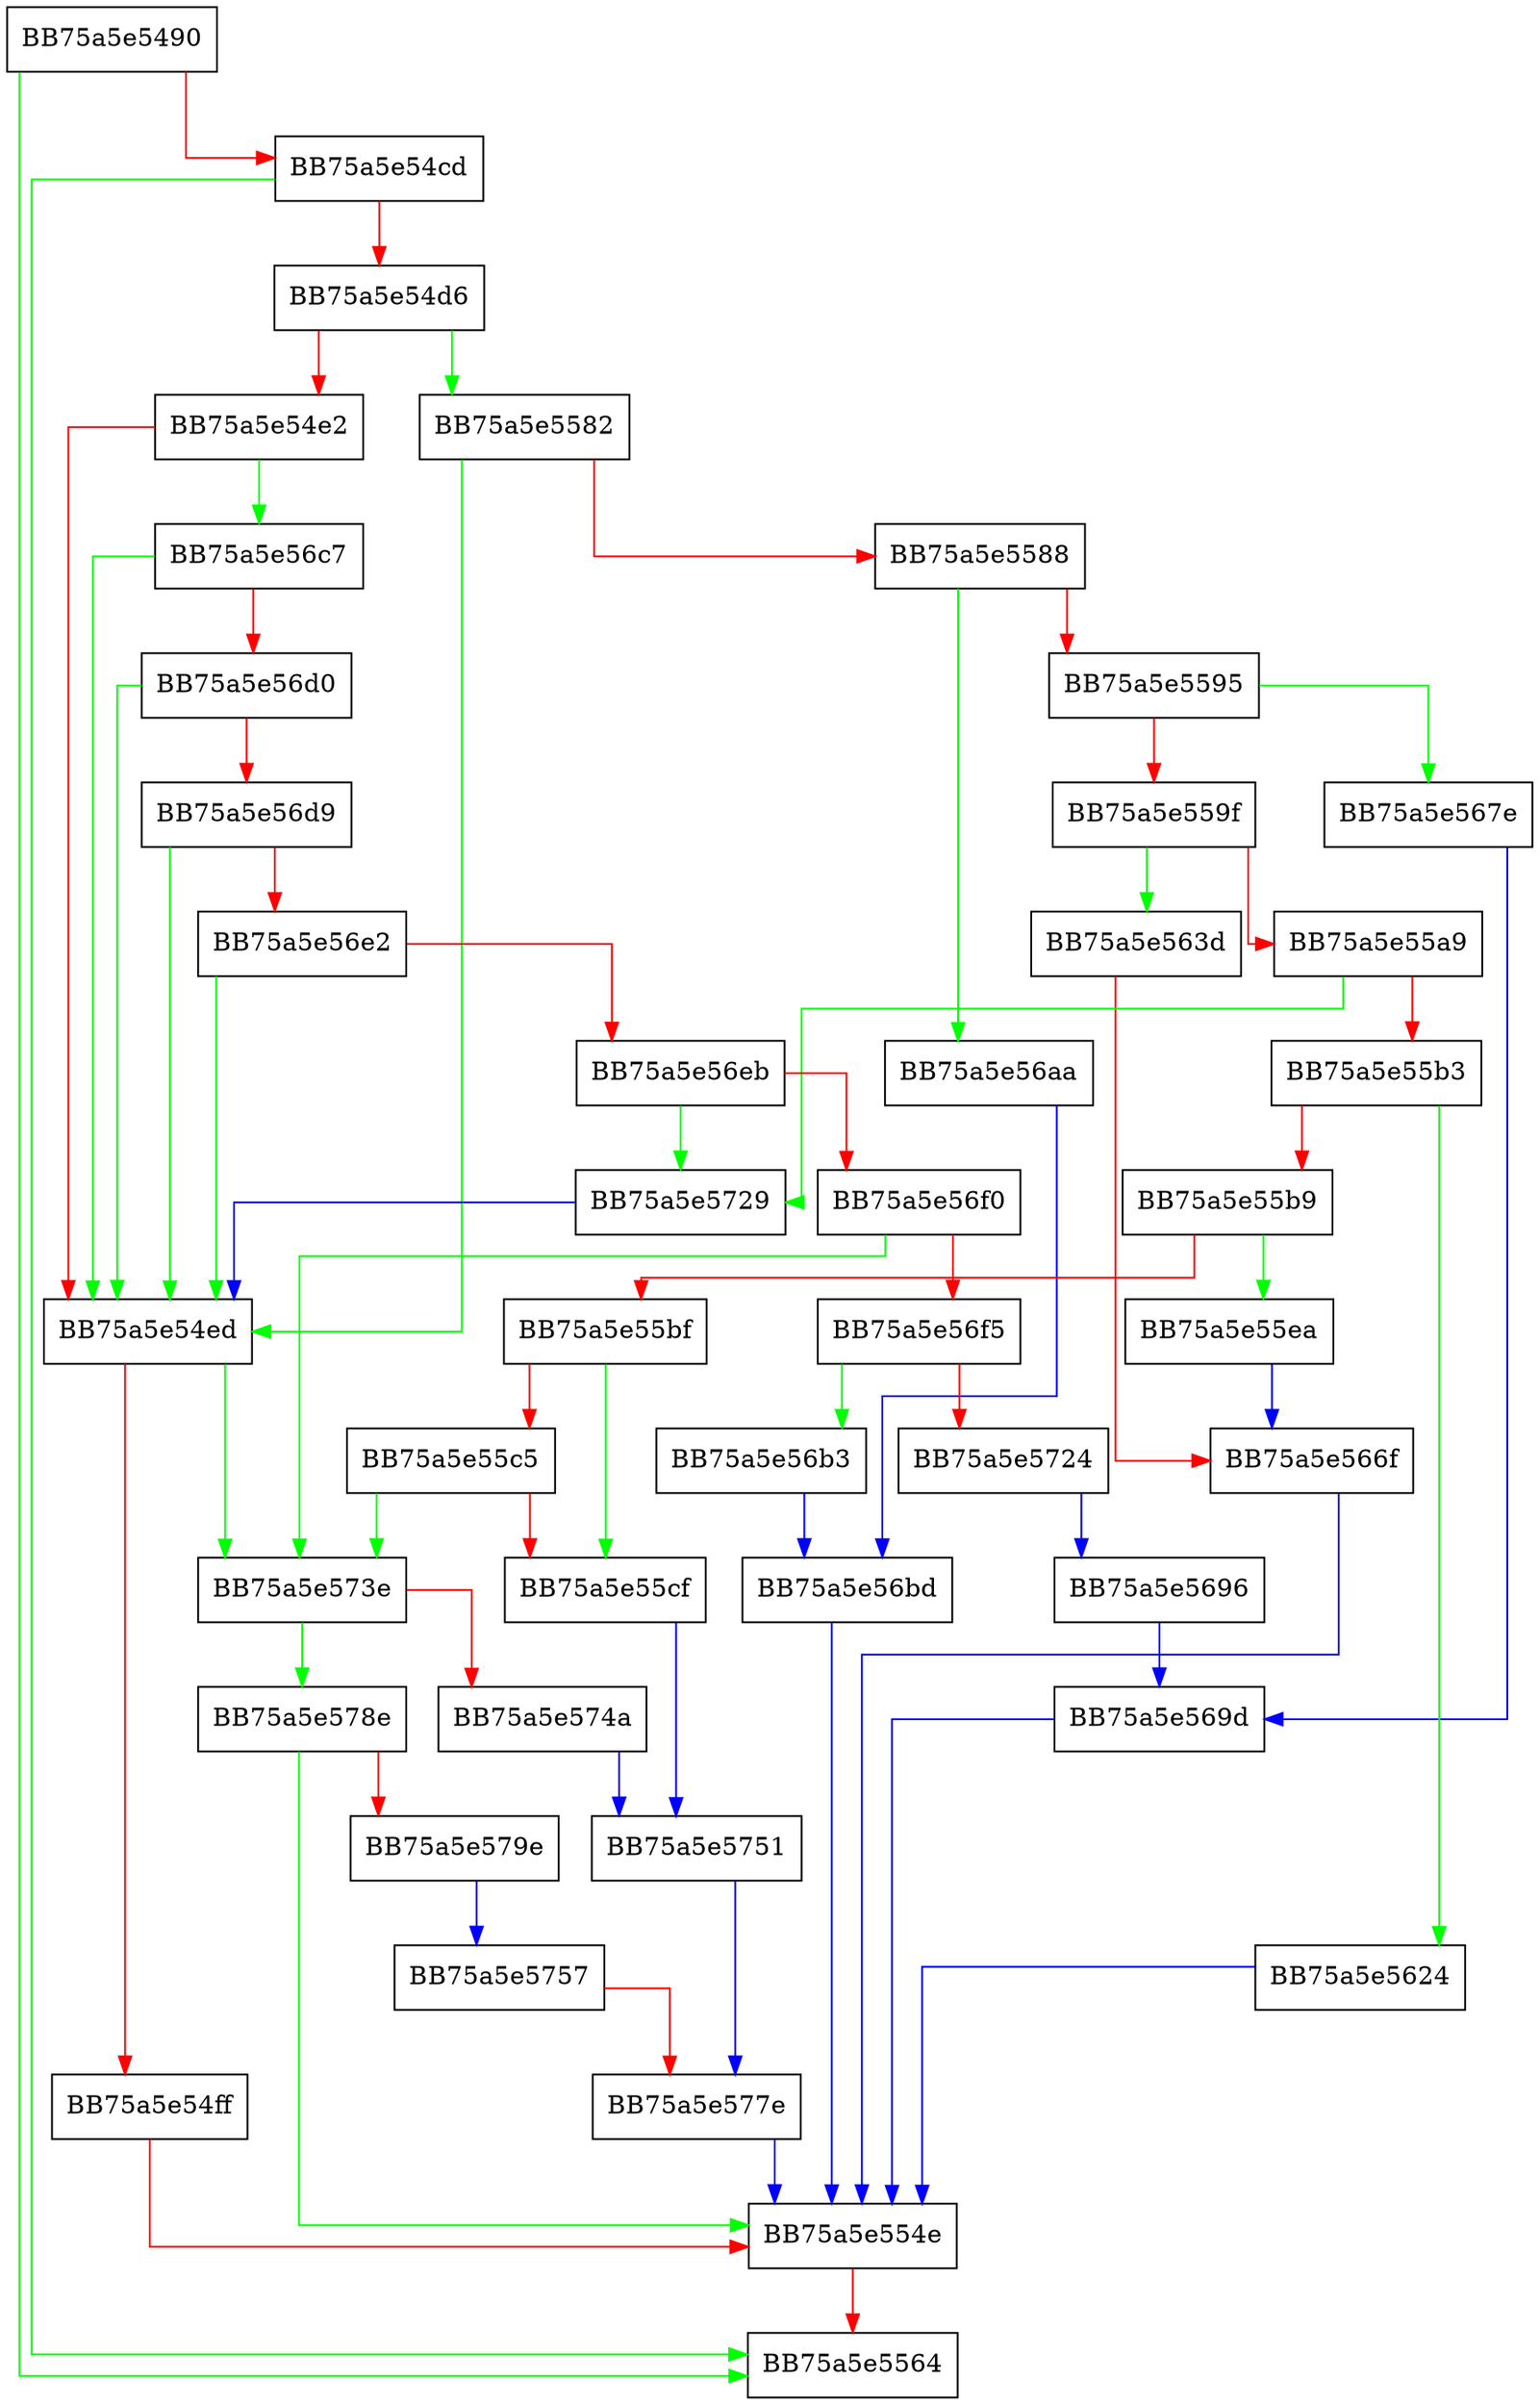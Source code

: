 digraph sqlite3ExprIfTrue {
  node [shape="box"];
  graph [splines=ortho];
  BB75a5e5490 -> BB75a5e5564 [color="green"];
  BB75a5e5490 -> BB75a5e54cd [color="red"];
  BB75a5e54cd -> BB75a5e5564 [color="green"];
  BB75a5e54cd -> BB75a5e54d6 [color="red"];
  BB75a5e54d6 -> BB75a5e5582 [color="green"];
  BB75a5e54d6 -> BB75a5e54e2 [color="red"];
  BB75a5e54e2 -> BB75a5e56c7 [color="green"];
  BB75a5e54e2 -> BB75a5e54ed [color="red"];
  BB75a5e54ed -> BB75a5e573e [color="green"];
  BB75a5e54ed -> BB75a5e54ff [color="red"];
  BB75a5e54ff -> BB75a5e554e [color="red"];
  BB75a5e554e -> BB75a5e5564 [color="red"];
  BB75a5e5582 -> BB75a5e54ed [color="green"];
  BB75a5e5582 -> BB75a5e5588 [color="red"];
  BB75a5e5588 -> BB75a5e56aa [color="green"];
  BB75a5e5588 -> BB75a5e5595 [color="red"];
  BB75a5e5595 -> BB75a5e567e [color="green"];
  BB75a5e5595 -> BB75a5e559f [color="red"];
  BB75a5e559f -> BB75a5e563d [color="green"];
  BB75a5e559f -> BB75a5e55a9 [color="red"];
  BB75a5e55a9 -> BB75a5e5729 [color="green"];
  BB75a5e55a9 -> BB75a5e55b3 [color="red"];
  BB75a5e55b3 -> BB75a5e5624 [color="green"];
  BB75a5e55b3 -> BB75a5e55b9 [color="red"];
  BB75a5e55b9 -> BB75a5e55ea [color="green"];
  BB75a5e55b9 -> BB75a5e55bf [color="red"];
  BB75a5e55bf -> BB75a5e55cf [color="green"];
  BB75a5e55bf -> BB75a5e55c5 [color="red"];
  BB75a5e55c5 -> BB75a5e573e [color="green"];
  BB75a5e55c5 -> BB75a5e55cf [color="red"];
  BB75a5e55cf -> BB75a5e5751 [color="blue"];
  BB75a5e55ea -> BB75a5e566f [color="blue"];
  BB75a5e5624 -> BB75a5e554e [color="blue"];
  BB75a5e563d -> BB75a5e566f [color="red"];
  BB75a5e566f -> BB75a5e554e [color="blue"];
  BB75a5e567e -> BB75a5e569d [color="blue"];
  BB75a5e5696 -> BB75a5e569d [color="blue"];
  BB75a5e569d -> BB75a5e554e [color="blue"];
  BB75a5e56aa -> BB75a5e56bd [color="blue"];
  BB75a5e56b3 -> BB75a5e56bd [color="blue"];
  BB75a5e56bd -> BB75a5e554e [color="blue"];
  BB75a5e56c7 -> BB75a5e54ed [color="green"];
  BB75a5e56c7 -> BB75a5e56d0 [color="red"];
  BB75a5e56d0 -> BB75a5e54ed [color="green"];
  BB75a5e56d0 -> BB75a5e56d9 [color="red"];
  BB75a5e56d9 -> BB75a5e54ed [color="green"];
  BB75a5e56d9 -> BB75a5e56e2 [color="red"];
  BB75a5e56e2 -> BB75a5e54ed [color="green"];
  BB75a5e56e2 -> BB75a5e56eb [color="red"];
  BB75a5e56eb -> BB75a5e5729 [color="green"];
  BB75a5e56eb -> BB75a5e56f0 [color="red"];
  BB75a5e56f0 -> BB75a5e573e [color="green"];
  BB75a5e56f0 -> BB75a5e56f5 [color="red"];
  BB75a5e56f5 -> BB75a5e56b3 [color="green"];
  BB75a5e56f5 -> BB75a5e5724 [color="red"];
  BB75a5e5724 -> BB75a5e5696 [color="blue"];
  BB75a5e5729 -> BB75a5e54ed [color="blue"];
  BB75a5e573e -> BB75a5e578e [color="green"];
  BB75a5e573e -> BB75a5e574a [color="red"];
  BB75a5e574a -> BB75a5e5751 [color="blue"];
  BB75a5e5751 -> BB75a5e577e [color="blue"];
  BB75a5e5757 -> BB75a5e577e [color="red"];
  BB75a5e577e -> BB75a5e554e [color="blue"];
  BB75a5e578e -> BB75a5e554e [color="green"];
  BB75a5e578e -> BB75a5e579e [color="red"];
  BB75a5e579e -> BB75a5e5757 [color="blue"];
}